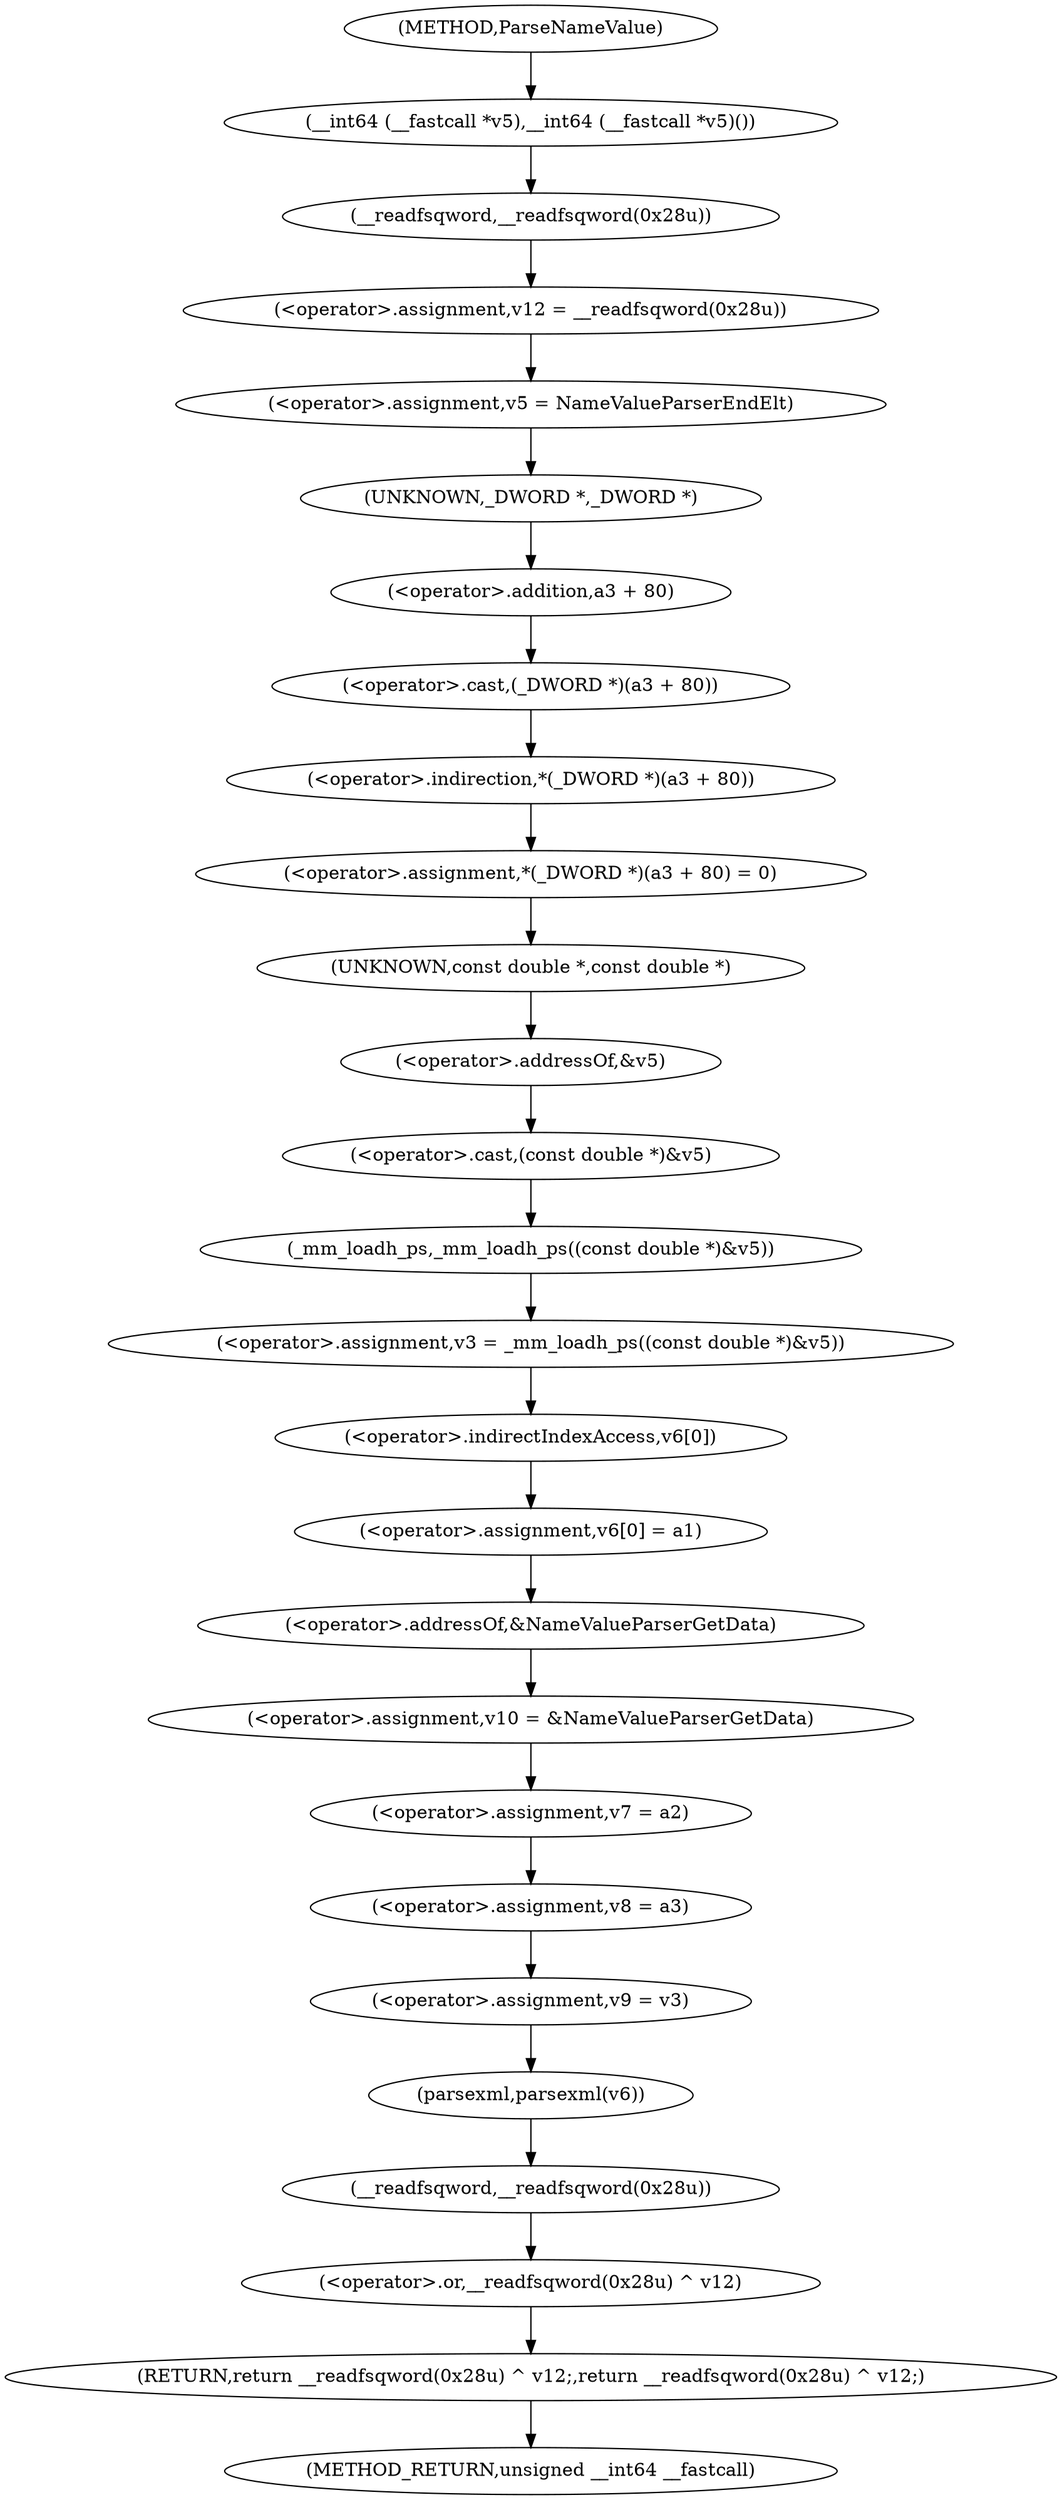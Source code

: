 digraph ParseNameValue {  
"1000116" [label = "(__int64 (__fastcall *v5),__int64 (__fastcall *v5)())" ]
"1000124" [label = "(<operator>.assignment,v12 = __readfsqword(0x28u))" ]
"1000126" [label = "(__readfsqword,__readfsqword(0x28u))" ]
"1000128" [label = "(<operator>.assignment,v5 = NameValueParserEndElt)" ]
"1000133" [label = "(<operator>.assignment,*(_DWORD *)(a3 + 80) = 0)" ]
"1000134" [label = "(<operator>.indirection,*(_DWORD *)(a3 + 80))" ]
"1000135" [label = "(<operator>.cast,(_DWORD *)(a3 + 80))" ]
"1000136" [label = "(UNKNOWN,_DWORD *,_DWORD *)" ]
"1000137" [label = "(<operator>.addition,a3 + 80)" ]
"1000141" [label = "(<operator>.assignment,v3 = _mm_loadh_ps((const double *)&v5))" ]
"1000143" [label = "(_mm_loadh_ps,_mm_loadh_ps((const double *)&v5))" ]
"1000144" [label = "(<operator>.cast,(const double *)&v5)" ]
"1000145" [label = "(UNKNOWN,const double *,const double *)" ]
"1000146" [label = "(<operator>.addressOf,&v5)" ]
"1000148" [label = "(<operator>.assignment,v6[0] = a1)" ]
"1000149" [label = "(<operator>.indirectIndexAccess,v6[0])" ]
"1000153" [label = "(<operator>.assignment,v10 = &NameValueParserGetData)" ]
"1000155" [label = "(<operator>.addressOf,&NameValueParserGetData)" ]
"1000157" [label = "(<operator>.assignment,v7 = a2)" ]
"1000160" [label = "(<operator>.assignment,v8 = a3)" ]
"1000163" [label = "(<operator>.assignment,v9 = v3)" ]
"1000167" [label = "(parsexml,parsexml(v6))" ]
"1000169" [label = "(RETURN,return __readfsqword(0x28u) ^ v12;,return __readfsqword(0x28u) ^ v12;)" ]
"1000170" [label = "(<operator>.or,__readfsqword(0x28u) ^ v12)" ]
"1000171" [label = "(__readfsqword,__readfsqword(0x28u))" ]
"1000110" [label = "(METHOD,ParseNameValue)" ]
"1000174" [label = "(METHOD_RETURN,unsigned __int64 __fastcall)" ]
  "1000116" -> "1000126" 
  "1000124" -> "1000128" 
  "1000126" -> "1000124" 
  "1000128" -> "1000136" 
  "1000133" -> "1000145" 
  "1000134" -> "1000133" 
  "1000135" -> "1000134" 
  "1000136" -> "1000137" 
  "1000137" -> "1000135" 
  "1000141" -> "1000149" 
  "1000143" -> "1000141" 
  "1000144" -> "1000143" 
  "1000145" -> "1000146" 
  "1000146" -> "1000144" 
  "1000148" -> "1000155" 
  "1000149" -> "1000148" 
  "1000153" -> "1000157" 
  "1000155" -> "1000153" 
  "1000157" -> "1000160" 
  "1000160" -> "1000163" 
  "1000163" -> "1000167" 
  "1000167" -> "1000171" 
  "1000169" -> "1000174" 
  "1000170" -> "1000169" 
  "1000171" -> "1000170" 
  "1000110" -> "1000116" 
}
